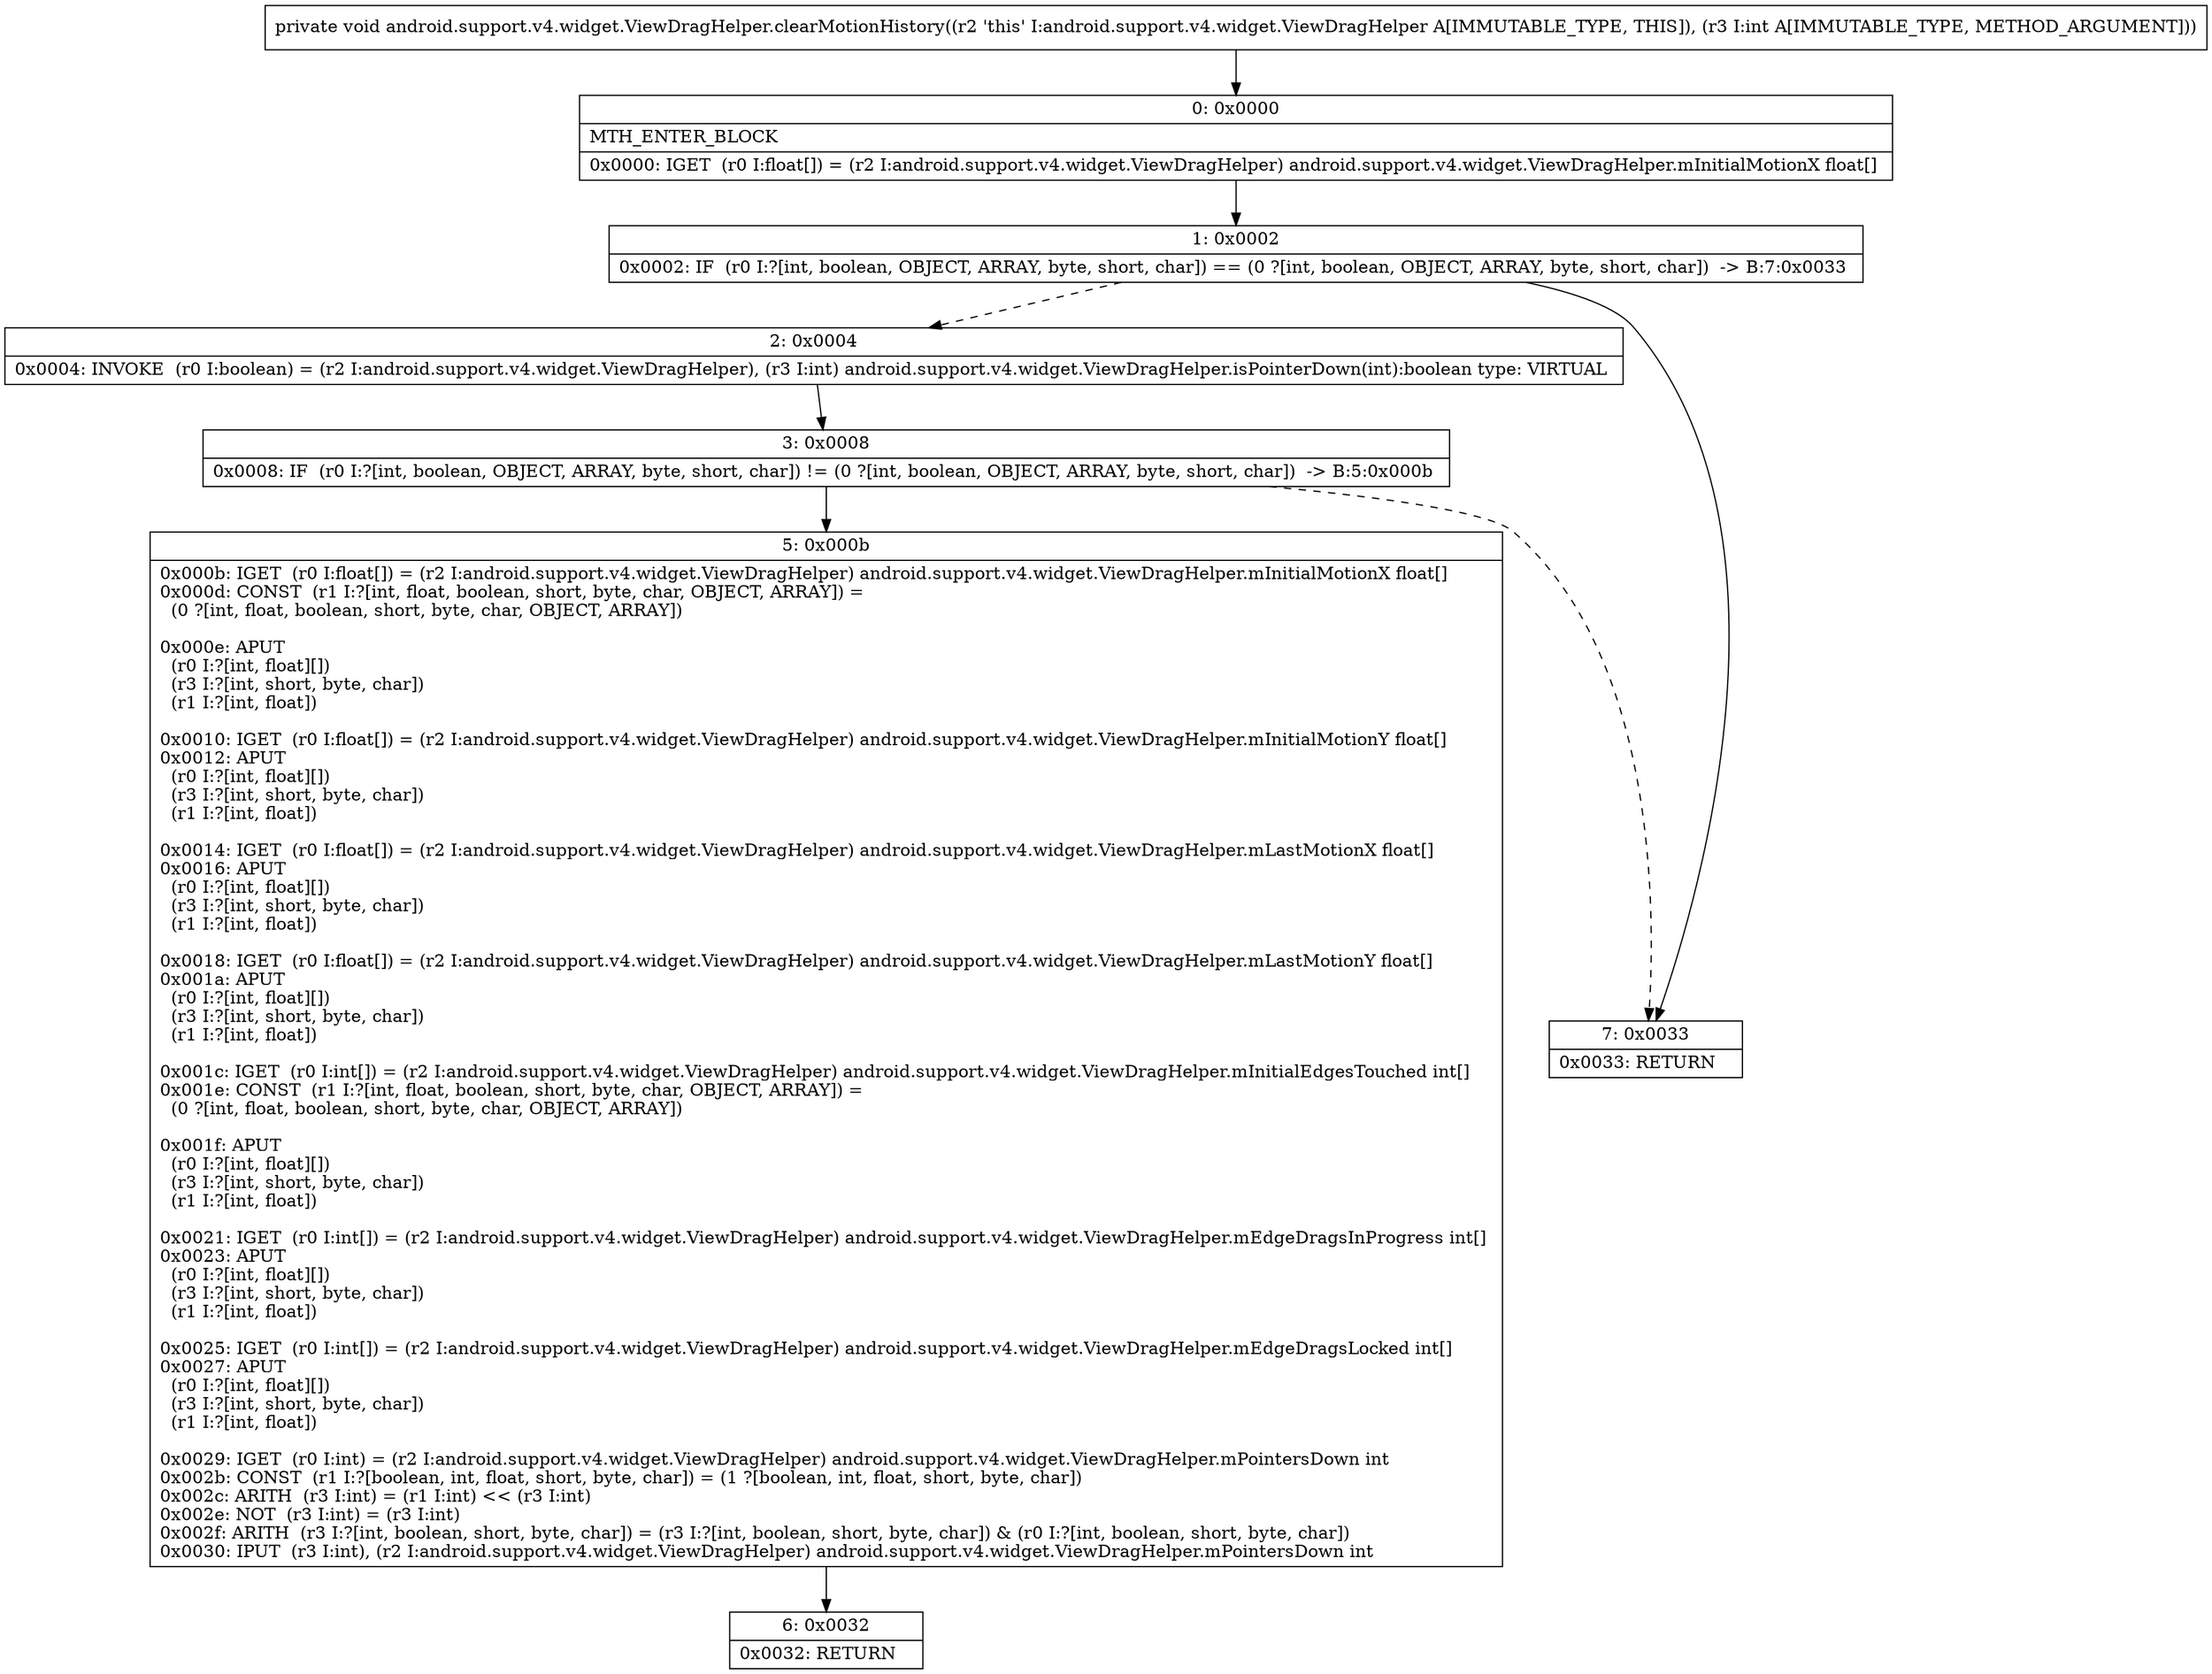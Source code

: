 digraph "CFG forandroid.support.v4.widget.ViewDragHelper.clearMotionHistory(I)V" {
Node_0 [shape=record,label="{0\:\ 0x0000|MTH_ENTER_BLOCK\l|0x0000: IGET  (r0 I:float[]) = (r2 I:android.support.v4.widget.ViewDragHelper) android.support.v4.widget.ViewDragHelper.mInitialMotionX float[] \l}"];
Node_1 [shape=record,label="{1\:\ 0x0002|0x0002: IF  (r0 I:?[int, boolean, OBJECT, ARRAY, byte, short, char]) == (0 ?[int, boolean, OBJECT, ARRAY, byte, short, char])  \-\> B:7:0x0033 \l}"];
Node_2 [shape=record,label="{2\:\ 0x0004|0x0004: INVOKE  (r0 I:boolean) = (r2 I:android.support.v4.widget.ViewDragHelper), (r3 I:int) android.support.v4.widget.ViewDragHelper.isPointerDown(int):boolean type: VIRTUAL \l}"];
Node_3 [shape=record,label="{3\:\ 0x0008|0x0008: IF  (r0 I:?[int, boolean, OBJECT, ARRAY, byte, short, char]) != (0 ?[int, boolean, OBJECT, ARRAY, byte, short, char])  \-\> B:5:0x000b \l}"];
Node_5 [shape=record,label="{5\:\ 0x000b|0x000b: IGET  (r0 I:float[]) = (r2 I:android.support.v4.widget.ViewDragHelper) android.support.v4.widget.ViewDragHelper.mInitialMotionX float[] \l0x000d: CONST  (r1 I:?[int, float, boolean, short, byte, char, OBJECT, ARRAY]) = \l  (0 ?[int, float, boolean, short, byte, char, OBJECT, ARRAY])\l \l0x000e: APUT  \l  (r0 I:?[int, float][])\l  (r3 I:?[int, short, byte, char])\l  (r1 I:?[int, float])\l \l0x0010: IGET  (r0 I:float[]) = (r2 I:android.support.v4.widget.ViewDragHelper) android.support.v4.widget.ViewDragHelper.mInitialMotionY float[] \l0x0012: APUT  \l  (r0 I:?[int, float][])\l  (r3 I:?[int, short, byte, char])\l  (r1 I:?[int, float])\l \l0x0014: IGET  (r0 I:float[]) = (r2 I:android.support.v4.widget.ViewDragHelper) android.support.v4.widget.ViewDragHelper.mLastMotionX float[] \l0x0016: APUT  \l  (r0 I:?[int, float][])\l  (r3 I:?[int, short, byte, char])\l  (r1 I:?[int, float])\l \l0x0018: IGET  (r0 I:float[]) = (r2 I:android.support.v4.widget.ViewDragHelper) android.support.v4.widget.ViewDragHelper.mLastMotionY float[] \l0x001a: APUT  \l  (r0 I:?[int, float][])\l  (r3 I:?[int, short, byte, char])\l  (r1 I:?[int, float])\l \l0x001c: IGET  (r0 I:int[]) = (r2 I:android.support.v4.widget.ViewDragHelper) android.support.v4.widget.ViewDragHelper.mInitialEdgesTouched int[] \l0x001e: CONST  (r1 I:?[int, float, boolean, short, byte, char, OBJECT, ARRAY]) = \l  (0 ?[int, float, boolean, short, byte, char, OBJECT, ARRAY])\l \l0x001f: APUT  \l  (r0 I:?[int, float][])\l  (r3 I:?[int, short, byte, char])\l  (r1 I:?[int, float])\l \l0x0021: IGET  (r0 I:int[]) = (r2 I:android.support.v4.widget.ViewDragHelper) android.support.v4.widget.ViewDragHelper.mEdgeDragsInProgress int[] \l0x0023: APUT  \l  (r0 I:?[int, float][])\l  (r3 I:?[int, short, byte, char])\l  (r1 I:?[int, float])\l \l0x0025: IGET  (r0 I:int[]) = (r2 I:android.support.v4.widget.ViewDragHelper) android.support.v4.widget.ViewDragHelper.mEdgeDragsLocked int[] \l0x0027: APUT  \l  (r0 I:?[int, float][])\l  (r3 I:?[int, short, byte, char])\l  (r1 I:?[int, float])\l \l0x0029: IGET  (r0 I:int) = (r2 I:android.support.v4.widget.ViewDragHelper) android.support.v4.widget.ViewDragHelper.mPointersDown int \l0x002b: CONST  (r1 I:?[boolean, int, float, short, byte, char]) = (1 ?[boolean, int, float, short, byte, char]) \l0x002c: ARITH  (r3 I:int) = (r1 I:int) \<\< (r3 I:int) \l0x002e: NOT  (r3 I:int) = (r3 I:int) \l0x002f: ARITH  (r3 I:?[int, boolean, short, byte, char]) = (r3 I:?[int, boolean, short, byte, char]) & (r0 I:?[int, boolean, short, byte, char]) \l0x0030: IPUT  (r3 I:int), (r2 I:android.support.v4.widget.ViewDragHelper) android.support.v4.widget.ViewDragHelper.mPointersDown int \l}"];
Node_6 [shape=record,label="{6\:\ 0x0032|0x0032: RETURN   \l}"];
Node_7 [shape=record,label="{7\:\ 0x0033|0x0033: RETURN   \l}"];
MethodNode[shape=record,label="{private void android.support.v4.widget.ViewDragHelper.clearMotionHistory((r2 'this' I:android.support.v4.widget.ViewDragHelper A[IMMUTABLE_TYPE, THIS]), (r3 I:int A[IMMUTABLE_TYPE, METHOD_ARGUMENT])) }"];
MethodNode -> Node_0;
Node_0 -> Node_1;
Node_1 -> Node_2[style=dashed];
Node_1 -> Node_7;
Node_2 -> Node_3;
Node_3 -> Node_5;
Node_3 -> Node_7[style=dashed];
Node_5 -> Node_6;
}

